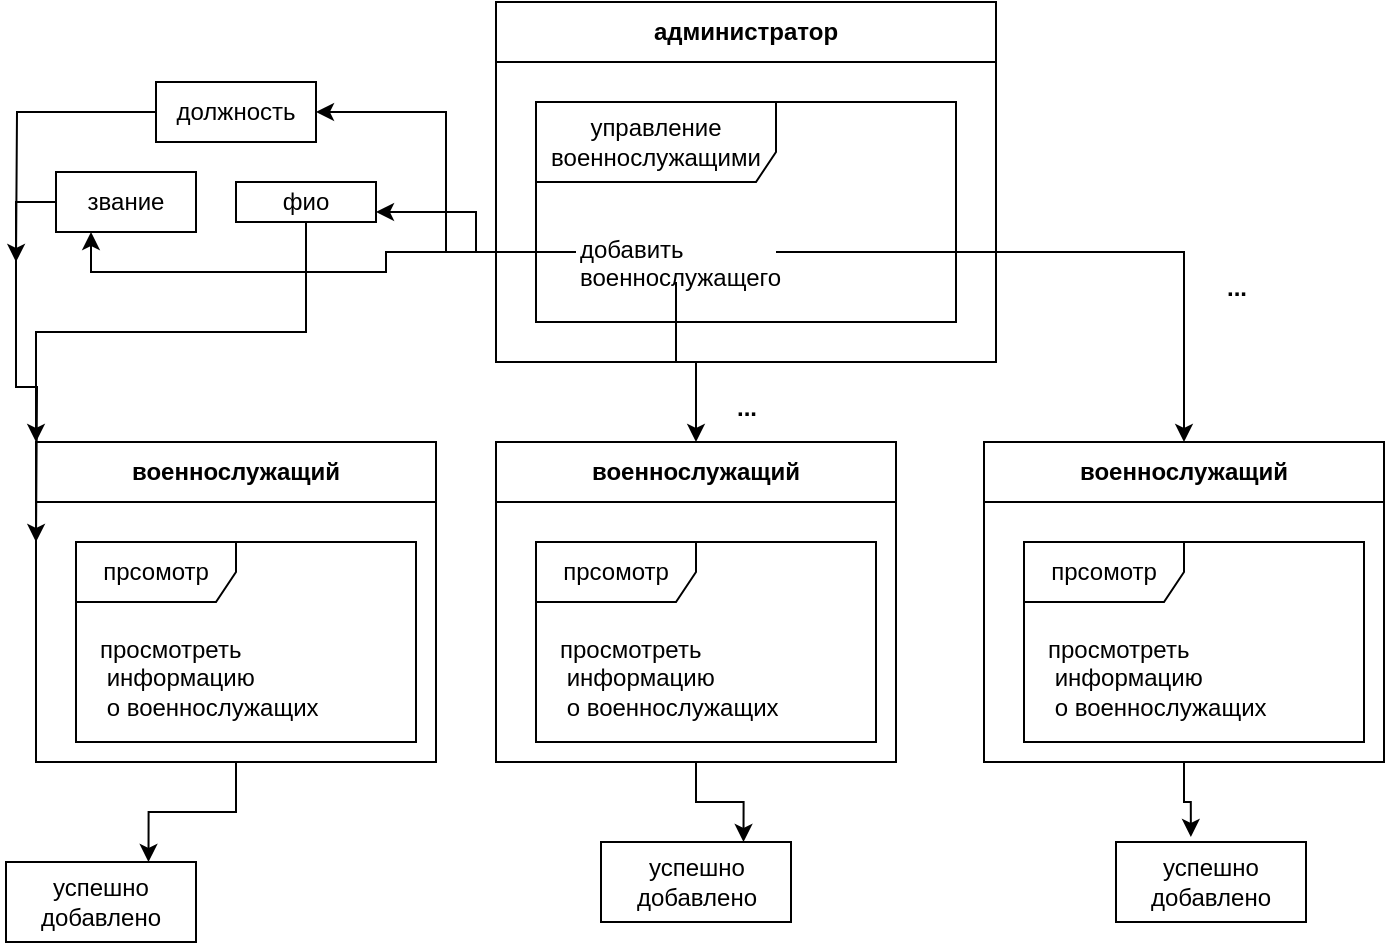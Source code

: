 <mxfile version="26.2.14">
  <diagram name="Страница — 1" id="c3Y73X_-1jGL8Gwh_0au">
    <mxGraphModel dx="1491" dy="813" grid="1" gridSize="10" guides="1" tooltips="1" connect="1" arrows="1" fold="1" page="1" pageScale="1" pageWidth="827" pageHeight="1169" math="0" shadow="0">
      <root>
        <mxCell id="0" />
        <mxCell id="1" parent="0" />
        <mxCell id="LhB3Ph-GT4VmgVzCZ1XW-2" value="администратор" style="swimlane;fontStyle=1;align=center;horizontal=1;startSize=30;collapsible=0;html=1;whiteSpace=wrap;" vertex="1" parent="1">
          <mxGeometry x="170" y="260" width="250" height="180" as="geometry" />
        </mxCell>
        <mxCell id="LhB3Ph-GT4VmgVzCZ1XW-3" value="управление военнослужащими" style="shape=umlFrame;whiteSpace=wrap;html=1;pointerEvents=0;recursiveResize=0;container=1;collapsible=0;width=120;height=40;" vertex="1" parent="LhB3Ph-GT4VmgVzCZ1XW-2">
          <mxGeometry width="210" height="110" relative="1" as="geometry">
            <mxPoint x="20" y="50" as="offset" />
          </mxGeometry>
        </mxCell>
        <mxCell id="LhB3Ph-GT4VmgVzCZ1XW-4" value="добавить&amp;nbsp;&lt;div&gt;военнослужащего&lt;/div&gt;" style="text;align=left;html=1;" vertex="1" parent="LhB3Ph-GT4VmgVzCZ1XW-3">
          <mxGeometry width="100" height="30" relative="1" as="geometry">
            <mxPoint x="20" y="60" as="offset" />
          </mxGeometry>
        </mxCell>
        <mxCell id="LhB3Ph-GT4VmgVzCZ1XW-36" style="edgeStyle=orthogonalEdgeStyle;rounded=0;orthogonalLoop=1;jettySize=auto;html=1;entryX=0.75;entryY=0;entryDx=0;entryDy=0;" edge="1" parent="1" source="LhB3Ph-GT4VmgVzCZ1XW-5" target="LhB3Ph-GT4VmgVzCZ1XW-33">
          <mxGeometry relative="1" as="geometry" />
        </mxCell>
        <mxCell id="LhB3Ph-GT4VmgVzCZ1XW-5" value="военнослужащий" style="swimlane;fontStyle=1;align=center;horizontal=1;startSize=30;collapsible=0;html=1;whiteSpace=wrap;" vertex="1" parent="1">
          <mxGeometry x="170" y="480" width="200" height="160" as="geometry" />
        </mxCell>
        <mxCell id="LhB3Ph-GT4VmgVzCZ1XW-6" value="прсомотр" style="shape=umlFrame;whiteSpace=wrap;html=1;pointerEvents=0;recursiveResize=0;container=1;collapsible=0;width=80;" vertex="1" parent="LhB3Ph-GT4VmgVzCZ1XW-5">
          <mxGeometry width="170" height="100" relative="1" as="geometry">
            <mxPoint x="20" y="50" as="offset" />
          </mxGeometry>
        </mxCell>
        <mxCell id="LhB3Ph-GT4VmgVzCZ1XW-7" value="просмотреть&lt;div&gt;&amp;nbsp;информацию&lt;/div&gt;&lt;div&gt;&amp;nbsp;о военнослужащих&lt;/div&gt;" style="text;align=left;html=1;" vertex="1" parent="LhB3Ph-GT4VmgVzCZ1XW-6">
          <mxGeometry width="100" height="20" relative="1" as="geometry">
            <mxPoint x="10" y="40" as="offset" />
          </mxGeometry>
        </mxCell>
        <mxCell id="LhB3Ph-GT4VmgVzCZ1XW-11" style="edgeStyle=orthogonalEdgeStyle;rounded=0;orthogonalLoop=1;jettySize=auto;html=1;entryX=0.5;entryY=0;entryDx=0;entryDy=0;" edge="1" parent="1" source="LhB3Ph-GT4VmgVzCZ1XW-4" target="LhB3Ph-GT4VmgVzCZ1XW-5">
          <mxGeometry relative="1" as="geometry" />
        </mxCell>
        <mxCell id="LhB3Ph-GT4VmgVzCZ1XW-12" value="военнослужащий" style="swimlane;fontStyle=1;align=center;horizontal=1;startSize=30;collapsible=0;html=1;whiteSpace=wrap;" vertex="1" parent="1">
          <mxGeometry x="414" y="480" width="200" height="160" as="geometry" />
        </mxCell>
        <mxCell id="LhB3Ph-GT4VmgVzCZ1XW-13" value="прсомотр" style="shape=umlFrame;whiteSpace=wrap;html=1;pointerEvents=0;recursiveResize=0;container=1;collapsible=0;width=80;" vertex="1" parent="LhB3Ph-GT4VmgVzCZ1XW-12">
          <mxGeometry width="170" height="100" relative="1" as="geometry">
            <mxPoint x="20" y="50" as="offset" />
          </mxGeometry>
        </mxCell>
        <mxCell id="LhB3Ph-GT4VmgVzCZ1XW-14" value="просмотреть&lt;div&gt;&amp;nbsp;информацию&lt;/div&gt;&lt;div&gt;&amp;nbsp;о военнослужащих&lt;/div&gt;" style="text;align=left;html=1;" vertex="1" parent="LhB3Ph-GT4VmgVzCZ1XW-13">
          <mxGeometry width="100" height="20" relative="1" as="geometry">
            <mxPoint x="10" y="40" as="offset" />
          </mxGeometry>
        </mxCell>
        <mxCell id="LhB3Ph-GT4VmgVzCZ1XW-15" style="edgeStyle=orthogonalEdgeStyle;rounded=0;orthogonalLoop=1;jettySize=auto;html=1;" edge="1" parent="1" source="LhB3Ph-GT4VmgVzCZ1XW-4" target="LhB3Ph-GT4VmgVzCZ1XW-12">
          <mxGeometry relative="1" as="geometry" />
        </mxCell>
        <mxCell id="LhB3Ph-GT4VmgVzCZ1XW-31" style="edgeStyle=orthogonalEdgeStyle;rounded=0;orthogonalLoop=1;jettySize=auto;html=1;entryX=0.75;entryY=0;entryDx=0;entryDy=0;" edge="1" parent="1" source="LhB3Ph-GT4VmgVzCZ1XW-16" target="LhB3Ph-GT4VmgVzCZ1XW-32">
          <mxGeometry relative="1" as="geometry">
            <mxPoint x="40" y="730" as="targetPoint" />
          </mxGeometry>
        </mxCell>
        <mxCell id="LhB3Ph-GT4VmgVzCZ1XW-16" value="военнослужащий" style="swimlane;fontStyle=1;align=center;horizontal=1;startSize=30;collapsible=0;html=1;whiteSpace=wrap;" vertex="1" parent="1">
          <mxGeometry x="-60" y="480" width="200" height="160" as="geometry" />
        </mxCell>
        <mxCell id="LhB3Ph-GT4VmgVzCZ1XW-17" value="прсомотр" style="shape=umlFrame;whiteSpace=wrap;html=1;pointerEvents=0;recursiveResize=0;container=1;collapsible=0;width=80;" vertex="1" parent="LhB3Ph-GT4VmgVzCZ1XW-16">
          <mxGeometry width="170" height="100" relative="1" as="geometry">
            <mxPoint x="20" y="50" as="offset" />
          </mxGeometry>
        </mxCell>
        <mxCell id="LhB3Ph-GT4VmgVzCZ1XW-18" value="просмотреть&lt;div&gt;&amp;nbsp;информацию&lt;/div&gt;&lt;div&gt;&amp;nbsp;о военнослужащих&lt;/div&gt;" style="text;align=left;html=1;" vertex="1" parent="LhB3Ph-GT4VmgVzCZ1XW-17">
          <mxGeometry width="100" height="20" relative="1" as="geometry">
            <mxPoint x="10" y="40" as="offset" />
          </mxGeometry>
        </mxCell>
        <mxCell id="LhB3Ph-GT4VmgVzCZ1XW-19" style="edgeStyle=orthogonalEdgeStyle;rounded=0;orthogonalLoop=1;jettySize=auto;html=1;entryX=1;entryY=0.75;entryDx=0;entryDy=0;" edge="1" parent="1" source="LhB3Ph-GT4VmgVzCZ1XW-4" target="LhB3Ph-GT4VmgVzCZ1XW-20">
          <mxGeometry relative="1" as="geometry" />
        </mxCell>
        <mxCell id="LhB3Ph-GT4VmgVzCZ1XW-20" value="фио" style="html=1;whiteSpace=wrap;" vertex="1" parent="1">
          <mxGeometry x="40" y="350" width="70" height="20" as="geometry" />
        </mxCell>
        <mxCell id="LhB3Ph-GT4VmgVzCZ1XW-26" style="edgeStyle=orthogonalEdgeStyle;rounded=0;orthogonalLoop=1;jettySize=auto;html=1;" edge="1" parent="1" source="LhB3Ph-GT4VmgVzCZ1XW-22">
          <mxGeometry relative="1" as="geometry">
            <mxPoint x="-60" y="530" as="targetPoint" />
          </mxGeometry>
        </mxCell>
        <mxCell id="LhB3Ph-GT4VmgVzCZ1XW-22" value="звание" style="html=1;whiteSpace=wrap;" vertex="1" parent="1">
          <mxGeometry x="-50" y="345" width="70" height="30" as="geometry" />
        </mxCell>
        <mxCell id="LhB3Ph-GT4VmgVzCZ1XW-27" style="edgeStyle=orthogonalEdgeStyle;rounded=0;orthogonalLoop=1;jettySize=auto;html=1;" edge="1" parent="1" source="LhB3Ph-GT4VmgVzCZ1XW-23">
          <mxGeometry relative="1" as="geometry">
            <mxPoint x="-70" y="390" as="targetPoint" />
          </mxGeometry>
        </mxCell>
        <mxCell id="LhB3Ph-GT4VmgVzCZ1XW-23" value="должность" style="html=1;whiteSpace=wrap;" vertex="1" parent="1">
          <mxGeometry y="300" width="80" height="30" as="geometry" />
        </mxCell>
        <mxCell id="LhB3Ph-GT4VmgVzCZ1XW-24" style="edgeStyle=orthogonalEdgeStyle;rounded=0;orthogonalLoop=1;jettySize=auto;html=1;entryX=1;entryY=0.5;entryDx=0;entryDy=0;" edge="1" parent="1" source="LhB3Ph-GT4VmgVzCZ1XW-4" target="LhB3Ph-GT4VmgVzCZ1XW-23">
          <mxGeometry relative="1" as="geometry" />
        </mxCell>
        <mxCell id="LhB3Ph-GT4VmgVzCZ1XW-25" style="edgeStyle=orthogonalEdgeStyle;rounded=0;orthogonalLoop=1;jettySize=auto;html=1;exitX=0;exitY=0.5;exitDx=0;exitDy=0;entryX=0.25;entryY=1;entryDx=0;entryDy=0;" edge="1" parent="1" source="LhB3Ph-GT4VmgVzCZ1XW-4" target="LhB3Ph-GT4VmgVzCZ1XW-22">
          <mxGeometry relative="1" as="geometry" />
        </mxCell>
        <mxCell id="LhB3Ph-GT4VmgVzCZ1XW-28" style="edgeStyle=orthogonalEdgeStyle;rounded=0;orthogonalLoop=1;jettySize=auto;html=1;" edge="1" parent="1" source="LhB3Ph-GT4VmgVzCZ1XW-20" target="LhB3Ph-GT4VmgVzCZ1XW-16">
          <mxGeometry relative="1" as="geometry">
            <Array as="points">
              <mxPoint x="75" y="425" />
              <mxPoint x="-60" y="425" />
            </Array>
          </mxGeometry>
        </mxCell>
        <mxCell id="LhB3Ph-GT4VmgVzCZ1XW-29" value="..." style="text;align=center;fontStyle=1;verticalAlign=middle;spacingLeft=3;spacingRight=3;strokeColor=none;rotatable=0;points=[[0,0.5],[1,0.5]];portConstraint=eastwest;html=1;" vertex="1" parent="1">
          <mxGeometry x="255" y="450" width="80" height="26" as="geometry" />
        </mxCell>
        <mxCell id="LhB3Ph-GT4VmgVzCZ1XW-30" value="..." style="text;align=center;fontStyle=1;verticalAlign=middle;spacingLeft=3;spacingRight=3;strokeColor=none;rotatable=0;points=[[0,0.5],[1,0.5]];portConstraint=eastwest;html=1;" vertex="1" parent="1">
          <mxGeometry x="500" y="390" width="80" height="26" as="geometry" />
        </mxCell>
        <mxCell id="LhB3Ph-GT4VmgVzCZ1XW-32" value="успешно добавлено" style="html=1;whiteSpace=wrap;" vertex="1" parent="1">
          <mxGeometry x="-75" y="690" width="95" height="40" as="geometry" />
        </mxCell>
        <mxCell id="LhB3Ph-GT4VmgVzCZ1XW-33" value="успешно добавлено" style="html=1;whiteSpace=wrap;" vertex="1" parent="1">
          <mxGeometry x="222.5" y="680" width="95" height="40" as="geometry" />
        </mxCell>
        <mxCell id="LhB3Ph-GT4VmgVzCZ1XW-34" value="успешно добавлено" style="html=1;whiteSpace=wrap;" vertex="1" parent="1">
          <mxGeometry x="480" y="680" width="95" height="40" as="geometry" />
        </mxCell>
        <mxCell id="LhB3Ph-GT4VmgVzCZ1XW-35" style="edgeStyle=orthogonalEdgeStyle;rounded=0;orthogonalLoop=1;jettySize=auto;html=1;entryX=0.394;entryY=-0.063;entryDx=0;entryDy=0;entryPerimeter=0;" edge="1" parent="1" source="LhB3Ph-GT4VmgVzCZ1XW-12" target="LhB3Ph-GT4VmgVzCZ1XW-34">
          <mxGeometry relative="1" as="geometry" />
        </mxCell>
      </root>
    </mxGraphModel>
  </diagram>
</mxfile>
